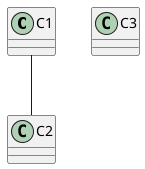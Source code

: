 @startuml
	class C1
	class C2
	class C3
	C1 -- C2
@enduml

@startuml
	class C1
	class C2
	class C3
	C1 -- C2
	hide @unlinked
@enduml

@startuml
	class C1
	class C2
	class C3
	C1 -- C2
	remove @unlinked
@enduml